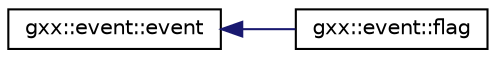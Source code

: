 digraph "Graphical Class Hierarchy"
{
  edge [fontname="Helvetica",fontsize="10",labelfontname="Helvetica",labelfontsize="10"];
  node [fontname="Helvetica",fontsize="10",shape=record];
  rankdir="LR";
  Node1 [label="gxx::event::event",height=0.2,width=0.4,color="black", fillcolor="white", style="filled",URL="$classgxx_1_1event_1_1event.html"];
  Node1 -> Node2 [dir="back",color="midnightblue",fontsize="10",style="solid",fontname="Helvetica"];
  Node2 [label="gxx::event::flag",height=0.2,width=0.4,color="black", fillcolor="white", style="filled",URL="$classgxx_1_1event_1_1flag.html"];
}
